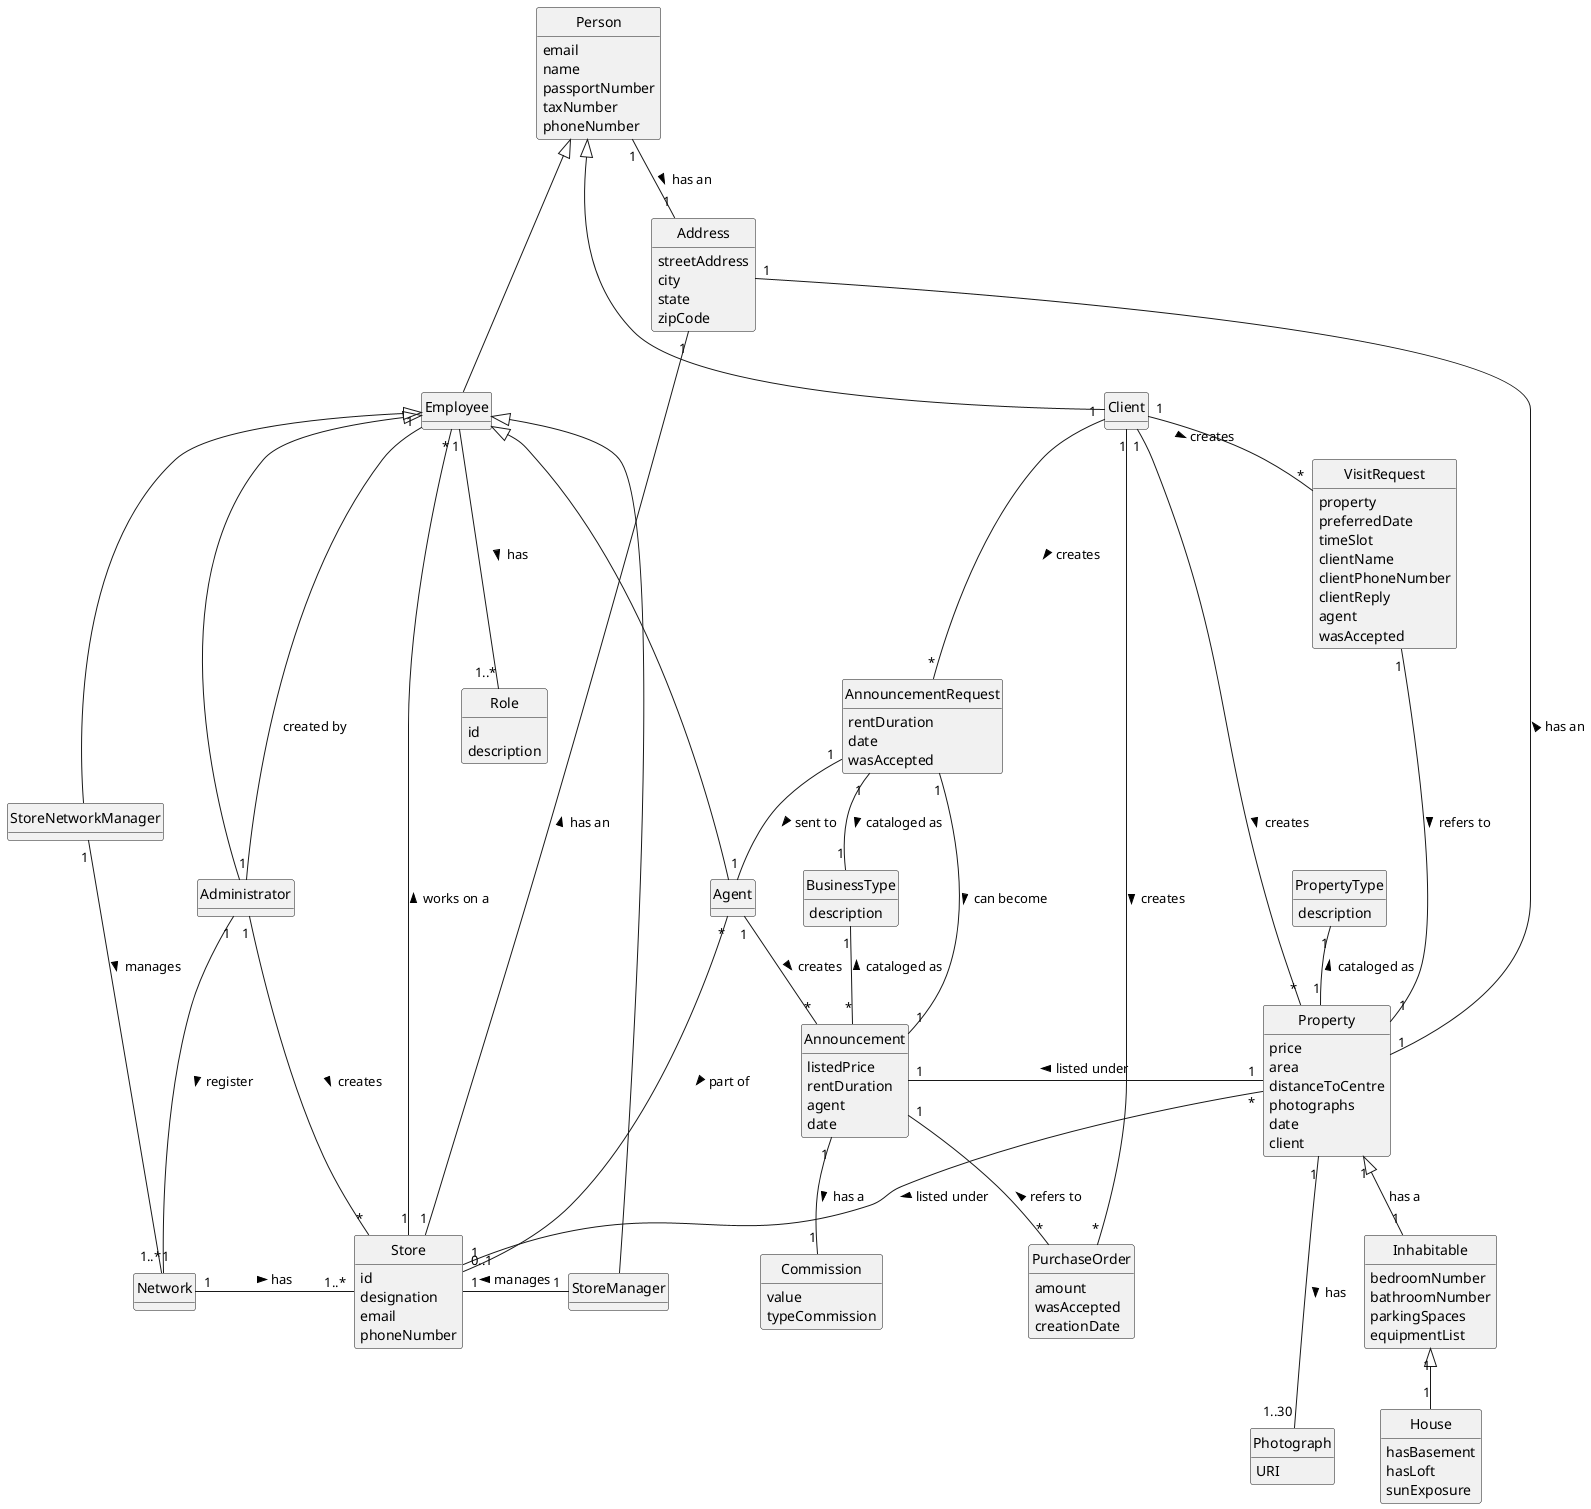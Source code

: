 @startuml
skinparam monochrome true
skinparam packageStyle rectangle
skinparam shadowing false

'left to right direction

hide circle
hide methods


class Property {
    price
    area
    distanceToCentre
    photographs
    date
    client
}



class PropertyType {
    description
}
class Employee{

}

class Store {
    id
    designation
    email
    phoneNumber
}

class Client {

}

class Inhabitable {
    bedroomNumber
    bathroomNumber
    parkingSpaces
    equipmentList
}




 class Role {
    id
    description
 }

 class Address{
     streetAddress
     city
     state
     zipCode
 }


 class House {
 hasBasement
 hasLoft
 sunExposure
 }


class Administrator{

}



class Network


class StoreManager {

}



class Agent {

}


class AnnouncementRequest{
rentDuration
date
wasAccepted

}





class BusinessType{
description
}


class Employee{


}
class Client {

}

class Photograph{
URI
}

class Person{
email
name
passportNumber
taxNumber
phoneNumber
}

class Commission{
value
typeCommission

}

class VisitRequest{
  property
  preferredDate
  timeSlot
  clientName
  clientPhoneNumber
  clientReply
  agent
  wasAccepted
}

class PurchaseOrder {
    amount
    wasAccepted
    creationDate
}

class Announcement {
    listedPrice
    rentDuration
    agent
    date

}


Property "1" <|-- "1" Inhabitable : has a
PropertyType "1" -- "1" Property: cataloged as <
BusinessType "1" -- "*" Announcement: cataloged as <
Announcement "1" - "1" Property : listed under <
Announcement "1" -- "*" PurchaseOrder : refers to <
Announcement "1" -- "1" Commission: has a >
Employee "1" -- "1..*" Role: has  >
Property"*" -- "1" Store: listed under >
Person <|-- Employee
Employee <|--- Administrator
AnnouncementRequest "1" -- "1" Agent : sent to >
Agent "*" -- "0..1" Store: part of >
Client "1" - "*" Property : creates >
Inhabitable "1" <|-- "1" House
Address "1" ----- "1" Property: < has an
Address "1" --- "1" Store: < has an
Administrator "1" --- "1..*" Network : register >
Administrator "1" - "*" Store : creates >
StoreNetworkManager "1" - "1" Network : manages >
Network "1" - "1..*" Store : has >
Store "1" - "1" StoreManager : manages <
Employee "1" -- "1" Administrator:  created by
AnnouncementRequest "1" -- "1" Announcement: can become >
Employee "*" --- "1" Store: works on a <
Person "1" -- "1" Address: has an >
AnnouncementRequest "1" -- "1"BusinessType: cataloged as >
Employee  <|-- Agent
Employee  <|-- StoreNetworkManager
Employee  <|-- StoreManager
VisitRequest "1" -- "1" Property : refers to >
Client"1" -- "*" AnnouncementRequest: creates >
Property"1" --- "1..30" Photograph: has >
Client "1" - "*" VisitRequest : creates >
Person <|-- Client
Client "1" -- "*" PurchaseOrder: creates >
Agent "1" -- "*" Announcement: creates >
@enduml
